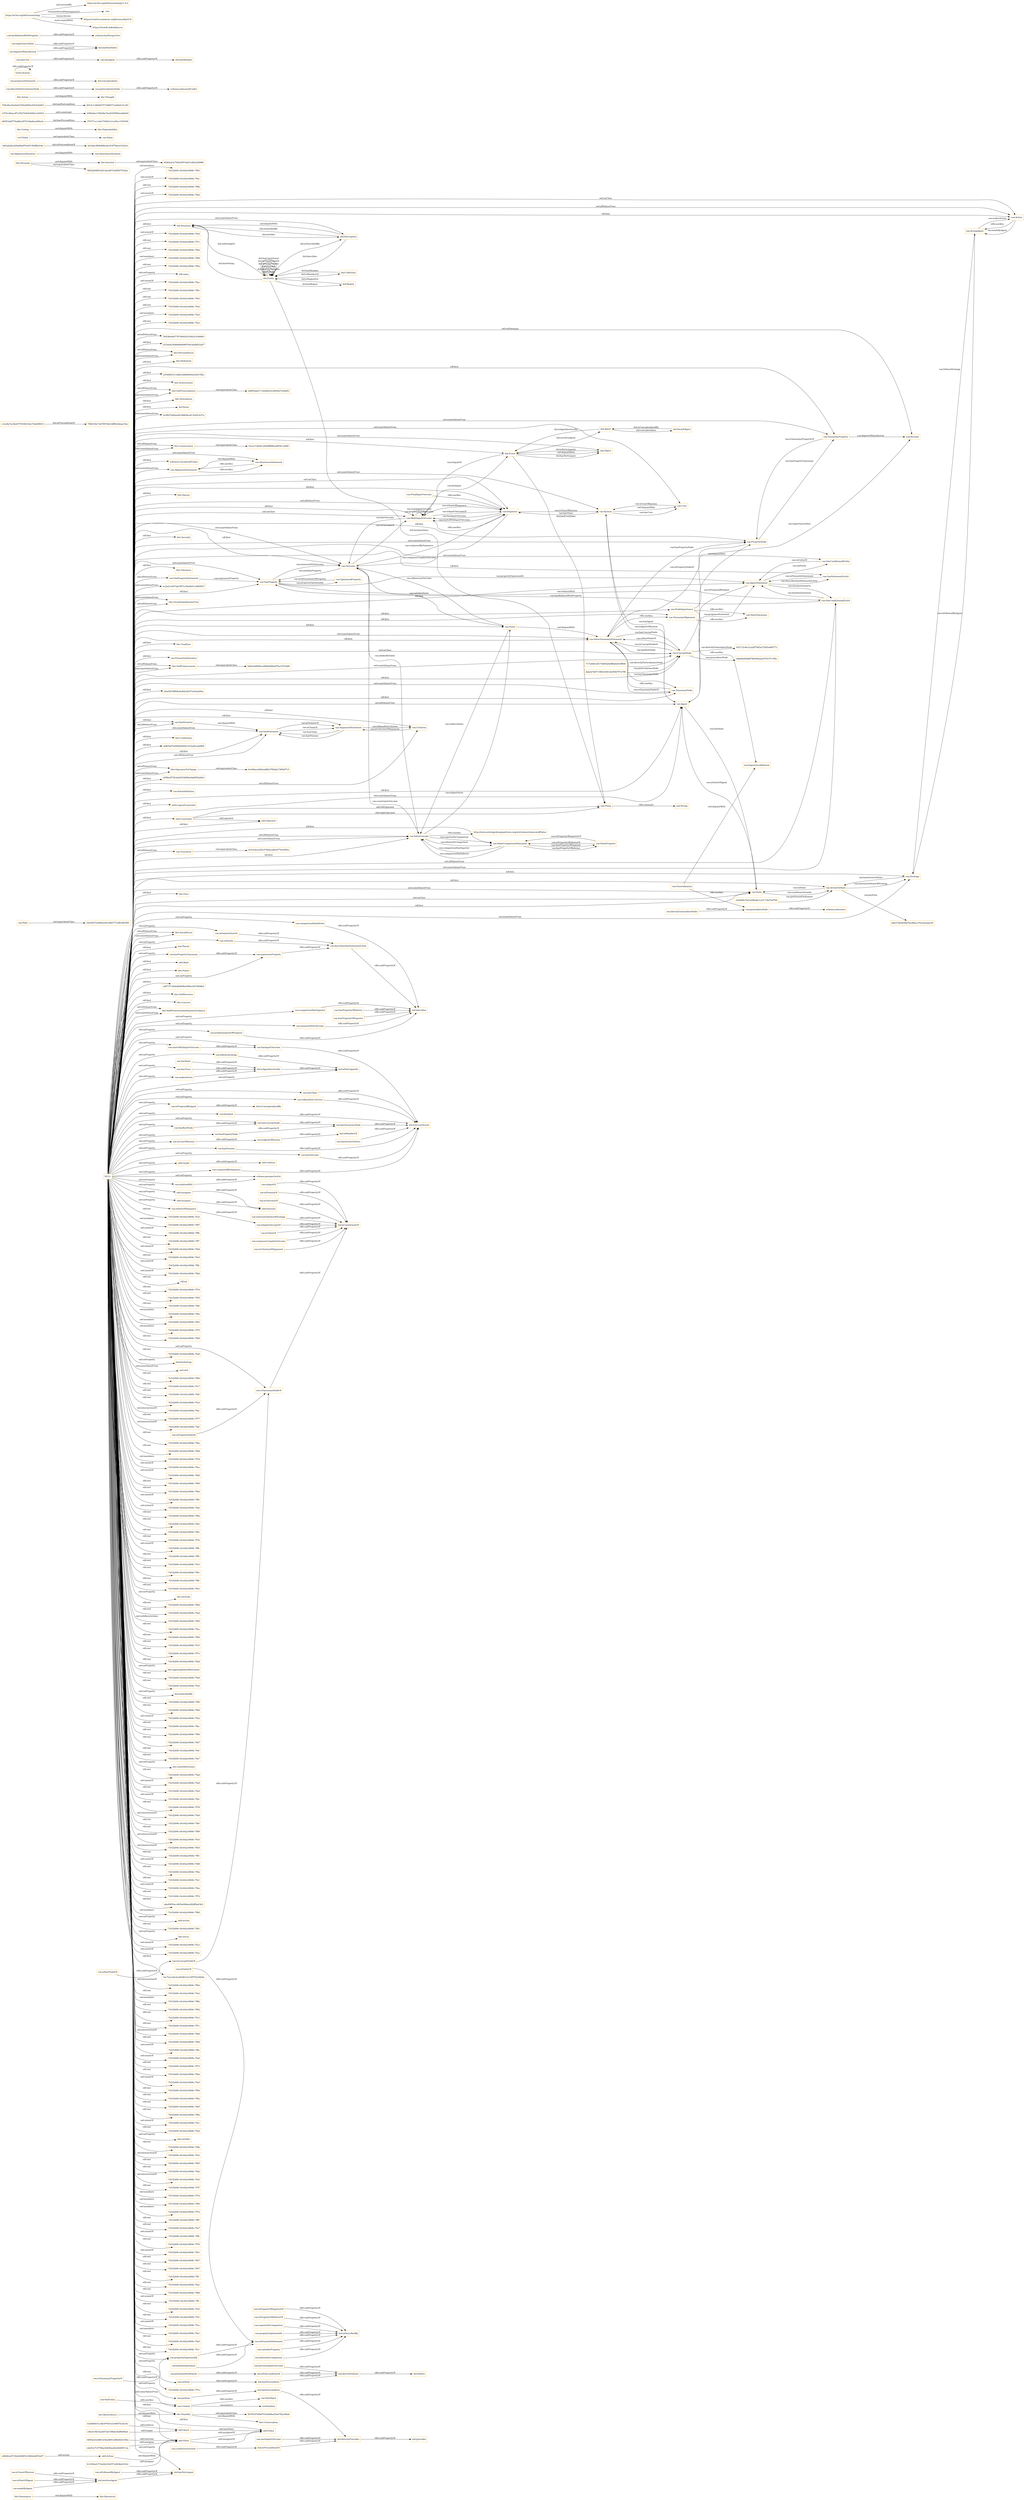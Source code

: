 digraph ar2dtool_diagram { 
rankdir=LR;
size="1501"
node [shape = rectangle, color="orange"]; "bhv:Dominance" "dul:Situation" "76938e46d7767d9442fc5942c5c90801" "0c51e4ecc85c57482cad6c07743cf65a" "odrl:Action" "vae:Path" "4f3172c8e31a2df7845e27465ed6f773" "d33eb42508906069f978430a88f32af7" "bhv:PersonalFocus" "bhv:Hedonism" "796f330c72d78f7d0238ff5a5deae7da" "bhv:Societal" "vae:NodeImportance" "a5549b531c4d6e3b86d064ecf2415f2c" "bhv:Universalism" "vae:AwarenessSituation" "2e3abe3f66dfdbcdecf1879dca103a1b" "vae:Value" "bhv:Achievement" "odrl:Policy" "bhv:Stimulation" "dul:Norm" "717249d1df17b84820d9ffa4d01ff896" "vae:AlignmentSituation" "4c9827626eed5c96604caf15c641b37a" "odrl:Operator" "c3cc8a7ec0b25755308192e729a99919" "vae:VaeProperty" "bhv:SelfTrascendence" "vae:Outcome" "0b660ef09d87fb9594aed379157c7f0c" "schema:ConceptualFrame" "vae:VaeEntity" "vae:MultiInputOutcome" "bhv:Conservation" "vae:AlignmentStatement" "bhv:Dependability" "929ceb8994ccd9bb0d66a976e33518d0" "dul:SocialObject" "bhv:Caring" "dabcb7b0715ff3e54814ef5067f7e799" "odrl:Asset" "bhv:Nature" "vae:Generalization" "vae:Context" "vae:ActionOnState" "vae:VaeStatement" "vae:TaxonomyProperty" "c00c41f8c5ea48726199b6c4bf9698e6" "bhv:Security" "vae:ConceptNode" "dul:Object" "52ca31d6dd1a064ff888ea985fcc2890" "bhv:Tolerance" "vae:System" "ec2a21a407abc997a1bbd4d1ce060927" "bhv:Humility" "37b77ccc1ddc7546b121a39cc1f39390" "32036e7e209bee9a18b67733db380384" "odrl:Party" "vae:Norm" "2046a6a136628a7de2645f94bcabb6e9" "bhv:GrowthAndAnxietyFree" "vae:User" "vae:Sequence" "vae:AgentStatement" "vae:VaeConditionedEntity" "bhv:Tradition" "dul:Event" "vae:PromotionDemotion" "5b78347bf9d703eb06ba54a4762c99a6" "dul:Agent" "b4805aba711fed0623cef09e67e44d83" "vae:ValueTaxonomyStatement" "604fcb23c746a50f7abb3c4f2e2008f6" "vae:TaxonomyAlignment" "4e928fe79e1b59b26c1231730cf3d79d" "bhv:SelfEnhancement" "20a5d53f8bfbda0bfc4fe57af3ab260a" "vae:Strategy" "vae:Agent" "bhv:Benevolence" "vae:FinalInputOutcome" "fc3189e23732d20c5d357c8836e0193c" "vae:VaeSituation" "bhv:Conformity" "abf65a974d949b4fd43163ad41edd60f" "vae:Action" "a956e0f72fcb4a503b892e0d695b2bb3" "0d3a2af2c029af6a876c83159dfbd14d" "bhv:Resources" "dul:Collection" "vae:AwarenessStatement" "728c4be34e0a61b50a9564c0d18cb003" "vae:ValueDefinition" "bhv:OpennessToChange" "vae:ActingAgent" "odrl:LogicalConstraint" "vae:ValueConcept" "vae:PropertyNode" "vae:ValueProperty" "vae:ValueComparisonStatement" "3695ed3c6881d36a0891ef8b90d3356a" "vae:VaeStatementEntity" "vae:Criterion" "bhv:Thought" "vae:Transition" "vae:State" "dul:Entity" "bhv:Face" "vae:VaeConditioningEntity" "vae:TaxonomyNode" "vae:VaePropertyStatement" "6e384acc829ea08b37f0dda7360b57cf" "bhv:SocialFocus" "1d7b1d0eac87cd527b4b426fde12d45d" "ede5ce7c5758ac0d04ba2fe24b68513a" "odrl:Constraint" "vae:OptimizedProperty" "dul:Theory" "d95f1bd9776a88a397010da9acd49a3e" "dul:Region" "dul:Description" "63d466031cdfc97941b3c9687fce4c5e" "bhv:Action" "vcvf:Value" "e94d0ce0730e0e9b852184feb2853e07" "odrl:Rule" "bhv:Power" "vae:ImportanceRelation" "585d200f8192f14ec86743df597532dc" "bhv:Personal" "bd4374b5056d7bcd9bce793cde2dec45" "vae:ArgumentStatement" "afd7371404d9d60fbe588ce5b7909bef" "bhv:SelfDirection" "bhv:Concern" "6014c1240dd75718f46712e0b4141a91" "bhv:SelfProtectionAndAnxietyAvoidance" ; /*classes style*/
	"bhv:Action" -> "bhv:Thought" [ label = "owl:disjointWith" ];
	"vae:particularizesNode" -> "schema:subsumedUnder" [ label = "rdfs:subPropertyOf" ];
	"vae:hasConceptNode" -> "vae:hasTaxonomyNode" [ label = "rdfs:subPropertyOf" ];
	"vae:ConceptNode" -> "vae:PropertyNode" [ label = "owl:disjointWith" ];
	"vae:isTaxonomyNodeOf" -> "dul:isConstituentOf" [ label = "rdfs:subPropertyOf" ];
	"vae:proposesStatement" -> "dul:conceptualizes" [ label = "rdfs:subPropertyOf" ];
	"vae:previousInputOutcome" -> "dul:directlyFollows" [ label = "rdfs:subPropertyOf" ];
	"vae:hasTaxonomyNode" -> "dul:hasConstituent" [ label = "rdfs:subPropertyOf" ];
	"vae:nextInputOutcome" -> "dul:directlyPrecedes" [ label = "rdfs:subPropertyOf" ];
	"vae:VaeSituation" -> "vae:VaeStatement" [ label = "owl:disjointWith" ];
	"vae:comparisonHasInferior" -> "dul:describes" [ label = "rdfs:subPropertyOf" ];
	"vae:hasTrace" -> "dul:isAgentInvolvedIn" [ label = "rdfs:subPropertyOf" ];
	"vae:Path" -> "32036e7e209bee9a18b67733db380384" [ label = "owl:equivalentClass" ];
	"vae:isInputOf" -> "dul:isConstituentOf" [ label = "rdfs:subPropertyOf" ];
	"dul:involvesAgent" -> "dul:hasParticipant" [ label = "rdfs:subPropertyOf" ];
	"terms:license" -> "terms:license" [ label = "rdfs:subPropertyOf" ];
	"dul:isAgentInvolvedIn" -> "dul:isParticipantIn" [ label = "rdfs:subPropertyOf" ];
	"bhv:SelfTrascendence" -> "b4805aba711fed0623cef09e67e44d83" [ label = "owl:equivalentClass" ];
	"vae:describesVaeStatementEntity" -> "dul:describes" [ label = "rdfs:subPropertyOf" ];
	"vae:hasPropertyTaxonomy" -> "vae:expressesProperty" [ label = "rdfs:subPropertyOf" ];
	"dul:Event" -> "dul:Object" [ label = "owl:disjointWith" ];
	"vae:isPremiseOf" -> "dul:isConstituentOf" [ label = "rdfs:subPropertyOf" ];
	"vae:interpretationOn" -> "vae:describesVaeStatementEntity" [ label = "rdfs:subPropertyOf" ];
	"dul:Description" -> "dul:Situation" [ label = "owl:disjointWith" ];
	"odrl:Action" -> "odrl:Party" [ label = "owl:disjointWith" ];
	"vae:madeByAgent" -> "dul:involvesAgent" [ label = "rdfs:subPropertyOf" ];
	"dul:isPreconditionOf" -> "dul:directlyPrecedes" [ label = "rdfs:subPropertyOf" ];
	"vae:isOutcomeOf" -> "dul:isConstituentOf" [ label = "rdfs:subPropertyOf" ];
	"vae:isPresentInStatement" -> "dul:isDescribedBy" [ label = "rdfs:subPropertyOf" ];
	"vae:hasInput" -> "dul:hasConstituent" [ label = "rdfs:subPropertyOf" ];
	"bhv:Personal" -> "bhv:Societal" [ label = "owl:disjointWith" ];
	"bhv:Personal" -> "585d200f8192f14ec86743df597532dc" [ label = "owl:equivalentClass" ];
	"vae:hasUser" -> "vae:hasAgent" [ label = "rdfs:subPropertyOf" ];
	"vae:onState" -> "dul:hasPrecondition" [ label = "rdfs:subPropertyOf" ];
	"vae:hasActionOnState" -> "dul:hasConstituent" [ label = "rdfs:subPropertyOf" ];
	"vae:hasPropertyNode" -> "vae:hasTaxonomyNode" [ label = "rdfs:subPropertyOf" ];
	"dul:hasPrecondition" -> "dul:directlyFollows" [ label = "rdfs:subPropertyOf" ];
	"vae:hasPropertyOfSuperior" -> "dul:describes" [ label = "rdfs:subPropertyOf" ];
	"bhv:Conservation" -> "52ca31d6dd1a064ff888ea985fcc2890" [ label = "owl:equivalentClass" ];
	"vae:isPropertyNodeOf" -> "vae:isTaxonomyNodeOf" [ label = "rdfs:subPropertyOf" ];
	"bhv:Societal" -> "604fcb23c746a50f7abb3c4f2e2008f6" [ label = "owl:equivalentClass" ];
	"vae:Transition" -> "0c51e4ecc85c57482cad6c07743cf65a" [ label = "owl:equivalentClass" ];
	"vae:comparisonHasSuperior" -> "dul:describes" [ label = "rdfs:subPropertyOf" ];
	"vae:hasOutcome" -> "dul:hasConstituent" [ label = "rdfs:subPropertyOf" ];
	"vae:Norm" -> "vae:ValueTaxonomyStatement" [ label = "owl:disjointWith" ];
	"vae:importanceValue" -> "dul:hasDataValue" [ label = "rdfs:subPropertyOf" ];
	"vae:isProposedByAgent" -> "dul:isConceptualizedBy" [ label = "rdfs:subPropertyOf" ];
	"bhv:Dominance" -> "bhv:Resources" [ label = "owl:disjointWith" ];
	"vae:isEntityOf" -> "vae:isPresentInStatement" [ label = "rdfs:subPropertyOf" ];
	"vae:MultiInputOutcome" -> "vae:Sequence" [ label = "rdfs:seeAlso" ];
	"vae:propertyExpressedAt" -> "vae:isPresentInStatement" [ label = "rdfs:subPropertyOf" ];
	"vae:hasState" -> "dul:isAgentInvolvedIn" [ label = "rdfs:subPropertyOf" ];
	"vae:AwarenessStatement" -> "vae:AlignmentStatement" [ label = "rdfs:seeAlso" ];
	"vae:isConceptNodeOf" -> "vae:isTaxonomyNodeOf" [ label = "rdfs:subPropertyOf" ];
	"bhv:Caring" -> "bhv:Dependability" [ label = "owl:disjointWith" ];
	"vae:hasRootNode" -> "vae:hasConceptNode" [ label = "rdfs:subPropertyOf" ];
	"vae:isAgentOfSystem" -> "dul:isMemberOf" [ label = "rdfs:subPropertyOf" ];
	"vae:ValueConcept" -> "http://www.ontologydesignpatterns.org/ont/values/valuecore#Value" [ label = "rdfs:seeAlso" ];
	"vae:isInputOutcomeOf" -> "dul:isConstituentOf" [ label = "rdfs:subPropertyOf" ];
	"vae:isTaxonomyPropertyOf" -> "vae:propertyExpressedAt" [ label = "rdfs:subPropertyOf" ];
	"vae:directlyParticularizesNode" -> "vae:particularizesNode" [ label = "rdfs:subPropertyOf" ];
	"vae:isRootNodeOf" -> "vae:isConceptNodeOf" [ label = "rdfs:subPropertyOf" ];
	"vae:expressesProperty" -> "vae:describesVaeStatementEntity" [ label = "rdfs:subPropertyOf" ];
	"vae:hasAgent" -> "dul:hasMember" [ label = "rdfs:subPropertyOf" ];
	"vae:isFollowedByAgent" -> "dul:hasParticipant" [ label = "rdfs:subPropertyOf" ];
	"vae:hasRelationWithProperty" -> "schema:hasPerspective" [ label = "rdfs:subPropertyOf" ];
	"vae:measuredOnOutcome" -> "dul:describes" [ label = "rdfs:subPropertyOf" ];
	"vae:perform" -> "dul:hasPostcondition" [ label = "rdfs:subPropertyOf" ];
	"vcvf:Value" -> "vae:Value" [ label = "owl:equivalentClass" ];
	"vae:isTraceOfSystem" -> "dul:involvesAgent" [ label = "rdfs:subPropertyOf" ];
	"vae:degreeOfSatisfaction" -> "dul:hasDataValue" [ label = "rdfs:subPropertyOf" ];
	"vae:directlyGeneralizesNode" -> "vae:generalizesNode" [ label = "rdfs:subPropertyOf" ];
	"vae:conditionsActionIn" -> "dul:isPreconditionOf" [ label = "rdfs:subPropertyOf" ];
	"vae:superiorInComparison" -> "dul:isDescribedBy" [ label = "rdfs:subPropertyOf" ];
	"vae:System" -> "vae:User" [ label = "owl:disjointWith" ];
	"vae:ValueTaxonomyStatement" -> "vae:TaxonomyAlignment" [ label = "rdfs:seeAlso" ];
	"vae:TaxonomyNode" -> "vae:ValueTaxonomyStatement" [ label = "rdfs:seeAlso" ];
	"vae:followsStrategy" -> "dul:isParticipantIn" [ label = "rdfs:subPropertyOf" ];
	"vae:hasPropertyOfInferior" -> "dul:describes" [ label = "rdfs:subPropertyOf" ];
	"vae:composedBySequence" -> "dul:hasConstituent" [ label = "rdfs:subPropertyOf" ];
	"vae:AlignmentSituation" -> "vae:AwarenessSituation" [ label = "owl:disjointWith" ];
	"https://w3id.org/def/vaeontology" -> "https://w3id.org/def/vaeontology/1.0.2" [ label = "owl:versionIRI" ];
	"https://w3id.org/def/vaeontology" -> "vae:" [ label = "vann:preferredNamespaceUri" ];
	"https://w3id.org/def/vaeontology" -> "https://creativecommons.org/licenses/by/4.0/" [ label = "terms:license" ];
	"https://w3id.org/def/vaeontology" -> "https://chowlk.linkeddata.es" [ label = "mod:createdWith" ];
	"vae:isActionOnStateOfStrategy" -> "dul:isConstituentOf" [ label = "rdfs:subPropertyOf" ];
	"vae:startsWithInputOutcome" -> "vae:hasInputOutcome" [ label = "rdfs:subPropertyOf" ];
	"vae:isOptimizationOfProperty" -> "dul:describes" [ label = "rdfs:subPropertyOf" ];
	"vae:propertyOptimizedAt" -> "dul:isDescribedBy" [ label = "rdfs:subPropertyOf" ];
	"bhv:Humility" -> "bhv:Universalism" [ label = "owl:disjointWith" ];
	"bhv:Humility" -> "5b78347bf9d703eb06ba54a4762c99a6" [ label = "owl:equivalentClass" ];
	"vae:FinalInputOutcome" -> "vae:Sequence" [ label = "rdfs:seeAlso" ];
	"odrl:target" -> "odrl:relation" [ label = "rdfs:subPropertyOf" ];
	"bhv:SelfEnhancement" -> "929ceb8994ccd9bb0d66a976e33518d0" [ label = "owl:equivalentClass" ];
	"dul:directlyPrecedes" -> "dul:precedes" [ label = "rdfs:subPropertyOf" ];
	"vae:makesAction" -> "dul:isAgentInvolvedIn" [ label = "rdfs:subPropertyOf" ];
	"vae:satisfiesProperty" -> "dul:isDescribedBy" [ label = "rdfs:subPropertyOf" ];
	"vae:TaxonomyAlignment" -> "vae:ValueTaxonomy" [ label = "rdfs:seeAlso" ];
	"vae:relationWith" -> "schema:perspectiveOn" [ label = "rdfs:subPropertyOf" ];
	"vae:NodeImportance" -> "vae:ValueTaxonomy" [ label = "rdfs:seeAlso" ];
	"vae:NodeImportance" -> "vae:ImportanceRelation" [ label = "rdfs:seeAlso" ];
	"vae:Action" -> "vae:ActingAgent" [ label = "rdfs:seeAlso" ];
	"vae:inferiorInComparison" -> "dul:isDescribedBy" [ label = "rdfs:subPropertyOf" ];
	"vae:VaeEntity" -> "vae:Context" [ label = "rdfs:seeAlso" ];
	"vae:isClaimOf" -> "dul:isConstituentOf" [ label = "rdfs:subPropertyOf" ];
	"vae:hasInputOutcome" -> "dul:hasConstituent" [ label = "rdfs:subPropertyOf" ];
	"vae:isPropertyOfSuperiorOf" -> "dul:isDescribedBy" [ label = "rdfs:subPropertyOf" ];
	"vae:isStateOfAgent" -> "dul:involvesAgent" [ label = "rdfs:subPropertyOf" ];
	"vae:Generalization" -> "vae:generalizesNode" [ label = "rdfs:seeAlso" ];
	"vae:Generalization" -> "vae:ImportanceRelation" [ label = "owl:disjointWith" ];
	"vae:Context" -> "vae:VaeObject" [ label = "rdfs:seeAlso" ];
	"NULL" -> "-7d1f2490:18c442c9006:-7fc4" [ label = "rdf:rest" ];
	"NULL" -> "vae:hasConceptNode" [ label = "owl:onProperty" ];
	"NULL" -> "-7d1f2490:18c442c9006:-7f87" [ label = "owl:members" ];
	"NULL" -> "-7d1f2490:18c442c9006:-7ff8" [ label = "owl:unionOf" ];
	"NULL" -> "-7d1f2490:18c442c9006:-7ff7" [ label = "rdf:rest" ];
	"NULL" -> "bhv:PersonalFocus" [ label = "owl:someValuesFrom" ];
	"NULL" -> "-7d1f2490:18c442c9006:-7fd4" [ label = "owl:unionOf" ];
	"NULL" -> "bhv:Hedonism" [ label = "rdf:first" ];
	"NULL" -> "abf65a974d949b4fd43163ad41edd60f" [ label = "rdf:first" ];
	"NULL" -> "-7d1f2490:18c442c9006:-7fe5" [ label = "rdf:rest" ];
	"NULL" -> "bhv:Conservation" [ label = "owl:allValuesFrom" ];
	"NULL" -> "-7d1f2490:18c442c9006:-7ff2" [ label = "owl:unionOf" ];
	"NULL" -> "-7d1f2490:18c442c9006:-7fbd" [ label = "owl:unionOf" ];
	"NULL" -> "rdf:nil" [ label = "rdf:rest" ];
	"NULL" -> "-7d1f2490:18c442c9006:-7f74" [ label = "rdf:rest" ];
	"NULL" -> "vae:VaeConditioningEntity" [ label = "owl:someValuesFrom" ];
	"NULL" -> "vae:isBasedOnCriterion" [ label = "owl:onProperty" ];
	"NULL" -> "-7d1f2490:18c442c9006:-7f95" [ label = "rdf:rest" ];
	"NULL" -> "vae:isTaxonomyNodeOf" [ label = "owl:onProperty" ];
	"NULL" -> "vae:interpretationOn" [ label = "owl:onProperty" ];
	"NULL" -> "vae:ConceptNode" [ label = "rdf:first" ];
	"NULL" -> "vae:PropertyNode" [ label = "rdf:first" ];
	"NULL" -> "-7d1f2490:18c442c9006:-7f8f" [ label = "rdf:rest" ];
	"NULL" -> "-7d1f2490:18c442c9006:-7f9e" [ label = "owl:members" ];
	"NULL" -> "-7d1f2490:18c442c9006:-7f93" [ label = "owl:members" ];
	"NULL" -> "-7d1f2490:18c442c9006:-7f75" [ label = "owl:members" ];
	"NULL" -> "a5549b531c4d6e3b86d064ecf2415f2c" [ label = "rdf:first" ];
	"NULL" -> "-7d1f2490:18c442c9006:-7fb9" [ label = "rdf:rest" ];
	"NULL" -> "odrl:assignee" [ label = "owl:onProperty" ];
	"NULL" -> "vae:ConceptNode" [ label = "owl:someValuesFrom" ];
	"NULL" -> "-7d1f2490:18c442c9006:-7fa6" [ label = "rdf:rest" ];
	"NULL" -> "vae:expressesProperty" [ label = "owl:onProperty" ];
	"NULL" -> "vae:VaeSituation" [ label = "owl:allValuesFrom" ];
	"NULL" -> "dul:hasSetting" [ label = "owl:onProperty" ];
	"NULL" -> "bhv:SelfTrascendence" [ label = "owl:someValuesFrom" ];
	"NULL" -> "owl:real" [ label = "owl:someValuesFrom" ];
	"NULL" -> "-7d1f2490:18c442c9006:-7f86" [ label = "rdf:rest" ];
	"NULL" -> "odrl:LogicalConstraint" [ label = "rdf:first" ];
	"NULL" -> "-7d1f2490:18c442c9006:-7fc7" [ label = "rdf:rest" ];
	"NULL" -> "-7d1f2490:18c442c9006:-7fdf" [ label = "rdf:rest" ];
	"NULL" -> "vae:onEntity" [ label = "owl:onProperty" ];
	"NULL" -> "-7d1f2490:18c442c9006:-7fcd" [ label = "rdf:rest" ];
	"NULL" -> "vae:VaeConditioningEntity" [ label = "owl:allValuesFrom" ];
	"NULL" -> "vae:TaxonomyNode" [ label = "rdf:first" ];
	"NULL" -> "vae:comparisonHasInferior" [ label = "owl:onProperty" ];
	"NULL" -> "-7d1f2490:18c442c9006:-7fac" [ label = "owl:intersectionOf" ];
	"NULL" -> "-7d1f2490:18c442c9006:-7f77" [ label = "rdf:rest" ];
	"NULL" -> "vae:isUserOfSystem" [ label = "owl:onProperty" ];
	"NULL" -> "vae:ActionOnState" [ label = "rdf:first" ];
	"NULL" -> "vae:VaeStatement" [ label = "owl:someValuesFrom" ];
	"NULL" -> "20a5d53f8bfbda0bfc4fe57af3ab260a" [ label = "rdf:first" ];
	"NULL" -> "afd7371404d9d60fbe588ce5b7909bef" [ label = "rdf:first" ];
	"NULL" -> "vae:Criterion" [ label = "owl:allValuesFrom" ];
	"NULL" -> "-7d1f2490:18c442c9006:-7faf" [ label = "owl:intersectionOf" ];
	"NULL" -> "-7d1f2490:18c442c9006:-7fbe" [ label = "rdf:rest" ];
	"NULL" -> "bhv:GrowthAndAnxietyFree" [ label = "owl:someValuesFrom" ];
	"NULL" -> "vae:Strategy" [ label = "owl:someValuesFrom" ];
	"NULL" -> "-7d1f2490:18c442c9006:-7fd9" [ label = "rdf:rest" ];
	"NULL" -> "ec2a21a407abc997a1bbd4d1ce060927" [ label = "owl:someValuesFrom" ];
	"NULL" -> "vae:ConceptNode" [ label = "owl:onClass" ];
	"NULL" -> "vae:Action" [ label = "rdf:first" ];
	"NULL" -> "vae:hasOutcome" [ label = "owl:onProperty" ];
	"NULL" -> "-7d1f2490:18c442c9006:-7f79" [ label = "owl:members" ];
	"NULL" -> "-7d1f2490:18c442c9006:-7fea" [ label = "owl:unionOf" ];
	"NULL" -> "-7d1f2490:18c442c9006:-7fd6" [ label = "owl:unionOf" ];
	"NULL" -> "-7d1f2490:18c442c9006:-7f89" [ label = "rdf:rest" ];
	"NULL" -> "76938e46d7767d9442fc5942c5c90801" [ label = "owl:allValuesFrom" ];
	"NULL" -> "vae:AwarenessStatement" [ label = "owl:someValuesFrom" ];
	"NULL" -> "-7d1f2490:18c442c9006:-7fb0" [ label = "rdf:rest" ];
	"NULL" -> "vae:startsWithInputOutcome" [ label = "owl:onProperty" ];
	"NULL" -> "-7d1f2490:18c442c9006:-7ff0" [ label = "owl:unionOf" ];
	"NULL" -> "-7d1f2490:18c442c9006:-7fde" [ label = "owl:unionOf" ];
	"NULL" -> "-7d1f2490:18c442c9006:-7f8a" [ label = "rdf:rest" ];
	"NULL" -> "-7d1f2490:18c442c9006:-7fd1" [ label = "rdf:rest" ];
	"NULL" -> "odrl:Operator" [ label = "rdf:first" ];
	"NULL" -> "vae:Agent" [ label = "owl:someValuesFrom" ];
	"NULL" -> "vae:isStartOfSequence" [ label = "owl:onProperty" ];
	"NULL" -> "bhv:Tradition" [ label = "rdf:first" ];
	"NULL" -> "vae:hasInput" [ label = "owl:onProperty" ];
	"NULL" -> "vae:Sequence" [ label = "owl:onClass" ];
	"NULL" -> "vae:hasRootNode" [ label = "owl:onProperty" ];
	"NULL" -> "-7d1f2490:18c442c9006:-7f81" [ label = "rdf:rest" ];
	"NULL" -> "vae:NodeImportance" [ label = "rdf:first" ];
	"NULL" -> "vae:VaeConditionedEntity" [ label = "owl:someValuesFrom" ];
	"NULL" -> "-7d1f2490:18c442c9006:-7f7b" [ label = "rdf:rest" ];
	"NULL" -> "bhv:SelfEnhancement" [ label = "owl:someValuesFrom" ];
	"NULL" -> "-7d1f2490:18c442c9006:-7ff6" [ label = "owl:unionOf" ];
	"NULL" -> "-7d1f2490:18c442c9006:-7ff5" [ label = "rdf:rest" ];
	"NULL" -> "bhv:GrowthAndAnxietyFree" [ label = "owl:allValuesFrom" ];
	"NULL" -> "vae:Outcome" [ label = "owl:someValuesFrom" ];
	"NULL" -> "bhv:SelfDirection" [ label = "rdf:first" ];
	"NULL" -> "vae:hasInputOutcome" [ label = "owl:onProperty" ];
	"NULL" -> "vae:TaxonomyProperty" [ label = "owl:someValuesFrom" ];
	"NULL" -> "dul:Theory" [ label = "rdf:first" ];
	"NULL" -> "-7d1f2490:18c442c9006:-7fe3" [ label = "rdf:rest" ];
	"NULL" -> "-7d1f2490:18c442c9006:-7f9c" [ label = "rdf:rest" ];
	"NULL" -> "dul:Event" [ label = "rdf:first" ];
	"NULL" -> "-7d1f2490:18c442c9006:-7ffb" [ label = "rdf:rest" ];
	"NULL" -> "-7d1f2490:18c442c9006:-7fb3" [ label = "rdf:rest" ];
	"NULL" -> "vae:ArgumentStatement" [ label = "rdf:first" ];
	"NULL" -> "bhv:attitude" [ label = "owl:onProperty" ];
	"NULL" -> "vae:Norm" [ label = "rdf:first" ];
	"NULL" -> "schema:perspectiveOn" [ label = "owl:onProperty" ];
	"NULL" -> "-7d1f2490:18c442c9006:-7f8d" [ label = "rdf:rest" ];
	"NULL" -> "vae:VaeProperty" [ label = "rdf:first" ];
	"NULL" -> "-7d1f2490:18c442c9006:-7fa4" [ label = "rdf:rest" ];
	"NULL" -> "-7d1f2490:18c442c9006:-7fd0" [ label = "owl:withRestrictions" ];
	"NULL" -> "-7d1f2490:18c442c9006:-7faa" [ label = "rdf:rest" ];
	"NULL" -> "-7d1f2490:18c442c9006:-7f84" [ label = "rdf:rest" ];
	"NULL" -> "-7d1f2490:18c442c9006:-7fc5" [ label = "rdf:rest" ];
	"NULL" -> "-7d1f2490:18c442c9006:-7f7e" [ label = "rdf:rest" ];
	"NULL" -> "-7d1f2490:18c442c9006:-7fdd" [ label = "rdf:rest" ];
	"NULL" -> "bhv:opposingValueMotivation" [ label = "owl:onProperty" ];
	"NULL" -> "bhv:Humility" [ label = "rdf:first" ];
	"NULL" -> "-7d1f2490:18c442c9006:-7fa8" [ label = "rdf:rest" ];
	"NULL" -> "-7d1f2490:18c442c9006:-7fcb" [ label = "rdf:rest" ];
	"NULL" -> "dul:isSatisfiedBy" [ label = "owl:onProperty" ];
	"NULL" -> "-7d1f2490:18c442c9006:-7f9f" [ label = "rdf:rest" ];
	"NULL" -> "vae:TaxonomyProperty" [ label = "rdf:first" ];
	"NULL" -> "-7d1f2490:18c442c9006:-7fb6" [ label = "rdf:rest" ];
	"NULL" -> "vae:State" [ label = "owl:onClass" ];
	"NULL" -> "-7d1f2490:18c442c9006:-7fe2" [ label = "owl:unionOf" ];
	"NULL" -> "-7d1f2490:18c442c9006:-7fbc" [ label = "rdf:rest" ];
	"NULL" -> "-7d1f2490:18c442c9006:-7f96" [ label = "rdf:rest" ];
	"NULL" -> "-7d1f2490:18c442c9006:-7fd7" [ label = "rdf:rest" ];
	"NULL" -> "bhv:OpennessToChange" [ label = "owl:allValuesFrom" ];
	"NULL" -> "-7d1f2490:18c442c9006:-7fef" [ label = "rdf:rest" ];
	"NULL" -> "vae:VaeStatement" [ label = "rdf:first" ];
	"NULL" -> "vae:VaeSituation" [ label = "rdf:first" ];
	"NULL" -> "-7d1f2490:18c442c9006:-7fa7" [ label = "rdf:rest" ];
	"NULL" -> "bhv:valueMotivation" [ label = "owl:onProperty" ];
	"NULL" -> "vae:relationWith" [ label = "owl:onProperty" ];
	"NULL" -> "-7d1f2490:18c442c9006:-7fad" [ label = "rdf:rest" ];
	"NULL" -> "bhv:Stimulation" [ label = "rdf:first" ];
	"NULL" -> "-7d1f2490:18c442c9006:-7fe8" [ label = "owl:unionOf" ];
	"NULL" -> "odrl:Constraint" [ label = "rdf:first" ];
	"NULL" -> "vae:Action" [ label = "owl:onClass" ];
	"NULL" -> "odrl:target" [ label = "owl:onProperty" ];
	"NULL" -> "-7d1f2490:18c442c9006:-7fe9" [ label = "rdf:rest" ];
	"NULL" -> "-7d1f2490:18c442c9006:-7fdc" [ label = "owl:unionOf" ];
	"NULL" -> "-7d1f2490:18c442c9006:-7f78" [ label = "rdf:rest" ];
	"NULL" -> "vae:Transition" [ label = "owl:allValuesFrom" ];
	"NULL" -> "vae:makesAction" [ label = "owl:onProperty" ];
	"NULL" -> "dul:Object" [ label = "owl:someValuesFrom" ];
	"NULL" -> "-7d1f2490:18c442c9006:-7fa9" [ label = "owl:intersectionOf" ];
	"NULL" -> "vae:onState" [ label = "owl:onProperty" ];
	"NULL" -> "-7d1f2490:18c442c9006:-7fbf" [ label = "rdf:rest" ];
	"NULL" -> "dul:isParticipantIn" [ label = "owl:onProperty" ];
	"NULL" -> "vae:VaeProperty" [ label = "owl:someValuesFrom" ];
	"NULL" -> "-7d1f2490:18c442c9006:-7f99" [ label = "rdf:rest" ];
	"NULL" -> "bhv:SelfProtectionAndAnxietyAvoidance" [ label = "owl:someValuesFrom" ];
	"NULL" -> "vae:Agent" [ label = "owl:allValuesFrom" ];
	"NULL" -> "-7d1f2490:18c442c9006:-7fc0" [ label = "owl:intersectionOf" ];
	"NULL" -> "vae:PropertyNode" [ label = "owl:someValuesFrom" ];
	"NULL" -> "-7d1f2490:18c442c9006:-7fb5" [ label = "owl:intersectionOf" ];
	"NULL" -> "dul:Situation" [ label = "rdf:first" ];
	"NULL" -> "-7d1f2490:18c442c9006:-7ff3" [ label = "rdf:rest" ];
	"NULL" -> "-7d1f2490:18c442c9006:-7fd8" [ label = "owl:unionOf" ];
	"NULL" -> "bhv:SelfEnhancement" [ label = "owl:allValuesFrom" ];
	"NULL" -> "-7d1f2490:18c442c9006:-7f9a" [ label = "rdf:rest" ];
	"NULL" -> "vae:hasPropertyNode" [ label = "owl:onProperty" ];
	"NULL" -> "-7d1f2490:18c442c9006:-7fe1" [ label = "rdf:rest" ];
	"NULL" -> "dul:Description" [ label = "owl:someValuesFrom" ];
	"NULL" -> "-7d1f2490:18c442c9006:-7fda" [ label = "owl:unionOf" ];
	"NULL" -> "bhv:Conservation" [ label = "owl:someValuesFrom" ];
	"NULL" -> "-7d1f2490:18c442c9006:-7f70" [ label = "rdf:rest" ];
	"NULL" -> "bhv:PersonalFocus" [ label = "owl:allValuesFrom" ];
	"NULL" -> "a6ef085fecc965a09fdee282ff9a43b3" [ label = "rdf:first" ];
	"NULL" -> "schema:ConceptualFrame" [ label = "rdf:first" ];
	"NULL" -> "-7d1f2490:18c442c9006:-7f80" [ label = "owl:members" ];
	"NULL" -> "vae:Strategy" [ label = "rdf:first" ];
	"NULL" -> "vae:Outcome" [ label = "rdf:first" ];
	"NULL" -> "odrl:action" [ label = "owl:onProperty" ];
	"NULL" -> "vae:isProposedByAgent" [ label = "owl:onProperty" ];
	"NULL" -> "-7d1f2490:18c442c9006:-7f91" [ label = "rdf:rest" ];
	"NULL" -> "bhv:focus" [ label = "owl:onProperty" ];
	"NULL" -> "-7d1f2490:18c442c9006:-7fc2" [ label = "owl:unionOf" ];
	"NULL" -> "-7d1f2490:18c442c9006:-7fca" [ label = "owl:unionOf" ];
	"NULL" -> "3ac72a1e0c0cdd5db7a314f576236b9a" [ label = "rdf:first" ];
	"NULL" -> "-7d1f2490:18c442c9006:-7fbb" [ label = "owl:intersectionOf" ];
	"NULL" -> "-7d1f2490:18c442c9006:-7fa2" [ label = "rdf:rest" ];
	"NULL" -> "-7d1f2490:18c442c9006:-7f8b" [ label = "owl:members" ];
	"NULL" -> "-7d1f2490:18c442c9006:-7f82" [ label = "rdf:rest" ];
	"NULL" -> "vae:MultiInputOutcome" [ label = "rdf:first" ];
	"NULL" -> "-7d1f2490:18c442c9006:-7fc3" [ label = "rdf:rest" ];
	"NULL" -> "-7d1f2490:18c442c9006:-7f7c" [ label = "rdf:rest" ];
	"NULL" -> "4c9827626eed5c96604caf15c641b37a" [ label = "owl:someValuesFrom" ];
	"NULL" -> "-7d1f2490:18c442c9006:-7fb8" [ label = "owl:intersectionOf" ];
	"NULL" -> "vae:ValueTaxonomyStatement" [ label = "owl:someValuesFrom" ];
	"NULL" -> "bhv:SelfProtectionAndAnxietyAvoidance" [ label = "owl:allValuesFrom" ];
	"NULL" -> "vae:ValueDefinition" [ label = "rdf:first" ];
	"NULL" -> "vae:TaxonomyAlignment" [ label = "rdf:first" ];
	"NULL" -> "-7d1f2490:18c442c9006:-7f9d" [ label = "rdf:rest" ];
	"NULL" -> "-7d1f2490:18c442c9006:-7ffa" [ label = "owl:unionOf" ];
	"NULL" -> "-7d1f2490:18c442c9006:-7fe6" [ label = "owl:unionOf" ];
	"NULL" -> "bhv:Security" [ label = "rdf:first" ];
	"NULL" -> "-7d1f2490:18c442c9006:-7f73" [ label = "rdf:rest" ];
	"NULL" -> "vae:AgentStatement" [ label = "rdf:first" ];
	"NULL" -> "vae:propertyExpressedAt" [ label = "owl:onProperty" ];
	"NULL" -> "vae:AlignmentStatement" [ label = "owl:someValuesFrom" ];
	"NULL" -> "-7d1f2490:18c442c9006:-7fb4" [ label = "rdf:rest" ];
	"NULL" -> "bhv:OpennessToChange" [ label = "owl:someValuesFrom" ];
	"NULL" -> "-7d1f2490:18c442c9006:-7fe0" [ label = "owl:unionOf" ];
	"NULL" -> "dul:hasParticipant" [ label = "owl:onProperty" ];
	"NULL" -> "odrl:assigner" [ label = "owl:onProperty" ];
	"NULL" -> "-7d1f2490:18c442c9006:-7f94" [ label = "rdf:rest" ];
	"NULL" -> "-7d1f2490:18c442c9006:-7fba" [ label = "rdf:rest" ];
	"NULL" -> "bhv:SocialFocus" [ label = "owl:someValuesFrom" ];
	"NULL" -> "-7d1f2490:18c442c9006:-7fd5" [ label = "rdf:rest" ];
	"NULL" -> "-7d1f2490:18c442c9006:-7f8e" [ label = "rdf:rest" ];
	"NULL" -> "-7d1f2490:18c442c9006:-7fcc" [ label = "owl:unionOf" ];
	"NULL" -> "-7d1f2490:18c442c9006:-7fed" [ label = "rdf:rest" ];
	"NULL" -> "vae:ValueComparisonStatement" [ label = "rdf:first" ];
	"NULL" -> "dul:satisfies" [ label = "owl:onProperty" ];
	"NULL" -> "vae:VaePropertyStatement" [ label = "owl:allValuesFrom" ];
	"NULL" -> "-7d1f2490:18c442c9006:-7fdb" [ label = "rdf:rest" ];
	"NULL" -> "odrl:Rule" [ label = "rdf:first" ];
	"NULL" -> "-7d1f2490:18c442c9006:-7fc6" [ label = "owl:intersectionOf" ];
	"NULL" -> "-7d1f2490:18c442c9006:-7f85" [ label = "rdf:rest" ];
	"NULL" -> "bhv:SocialFocus" [ label = "owl:allValuesFrom" ];
	"NULL" -> "-7d1f2490:18c442c9006:-7fab" [ label = "rdf:rest" ];
	"NULL" -> "-7d1f2490:18c442c9006:-7fc8" [ label = "owl:intersectionOf" ];
	"NULL" -> "vae:ValueConcept" [ label = "owl:someValuesFrom" ];
	"NULL" -> "vae:hasPremise" [ label = "owl:onProperty" ];
	"NULL" -> "-7d1f2490:18c442c9006:-7f7f" [ label = "rdf:rest" ];
	"NULL" -> "bhv:Tolerance" [ label = "rdf:first" ];
	"NULL" -> "-7d1f2490:18c442c9006:-7f7d" [ label = "owl:members" ];
	"NULL" -> "-7d1f2490:18c442c9006:-7f90" [ label = "owl:members" ];
	"NULL" -> "vae:State" [ label = "owl:someValuesFrom" ];
	"NULL" -> "-7d1f2490:18c442c9006:-7f72" [ label = "owl:members" ];
	"NULL" -> "-7d1f2490:18c442c9006:-7ff9" [ label = "rdf:rest" ];
	"NULL" -> "bhv:Power" [ label = "rdf:first" ];
	"NULL" -> "bhv:Nature" [ label = "rdf:first" ];
	"NULL" -> "-7d1f2490:18c442c9006:-7fe7" [ label = "rdf:rest" ];
	"NULL" -> "-7d1f2490:18c442c9006:-7ff4" [ label = "owl:unionOf" ];
	"NULL" -> "-7d1f2490:18c442c9006:-7f76" [ label = "rdf:rest" ];
	"NULL" -> "-7d1f2490:18c442c9006:-7fb1" [ label = "owl:unionOf" ];
	"NULL" -> "-7d1f2490:18c442c9006:-7fb7" [ label = "rdf:rest" ];
	"NULL" -> "vae:Action" [ label = "owl:allValuesFrom" ];
	"NULL" -> "vae:Agent" [ label = "rdf:first" ];
	"NULL" -> "-7d1f2490:18c442c9006:-7f97" [ label = "rdf:rest" ];
	"NULL" -> "vae:followsStrategy" [ label = "owl:onProperty" ];
	"NULL" -> "vae:Sequence" [ label = "rdf:first" ];
	"NULL" -> "bhv:Achievement" [ label = "rdf:first" ];
	"NULL" -> "vae:VaeStatementEntity" [ label = "rdf:first" ];
	"NULL" -> "bhv:Conformity" [ label = "rdf:first" ];
	"NULL" -> "vae:perform" [ label = "owl:onProperty" ];
	"NULL" -> "xsd:decimal" [ label = "owl:onDatatype" ];
	"NULL" -> "bhv:SelfTrascendence" [ label = "owl:allValuesFrom" ];
	"NULL" -> "odrl:Party" [ label = "rdf:first" ];
	"NULL" -> "-7d1f2490:18c442c9006:-7ff1" [ label = "rdf:rest" ];
	"NULL" -> "-7d1f2490:18c442c9006:-7fae" [ label = "rdf:rest" ];
	"NULL" -> "-7d1f2490:18c442c9006:-7f88" [ label = "rdf:rest" ];
	"NULL" -> "-7d1f2490:18c442c9006:-7ffc" [ label = "owl:unionOf" ];
	"NULL" -> "-7d1f2490:18c442c9006:-7fc9" [ label = "rdf:rest" ];
	"NULL" -> "odrl:Policy" [ label = "rdf:first" ];
	"NULL" -> "-7d1f2490:18c442c9006:-7fcf" [ label = "rdf:rest" ];
	"NULL" -> "vae:Context" [ label = "owl:someValuesFrom" ];
	"NULL" -> "vae:ValueTaxonomyStatement" [ label = "rdf:first" ];
	"NULL" -> "vae:hasTrace" [ label = "owl:onProperty" ];
	"NULL" -> "-7d1f2490:18c442c9006:-7fce" [ label = "owl:unionOf" ];
	"NULL" -> "-7d1f2490:18c442c9006:-7fa1" [ label = "owl:members" ];
	"NULL" -> "vae:MultiInputOutcome" [ label = "owl:onClass" ];
	"NULL" -> "vae:ValueConcept" [ label = "rdf:first" ];
	"NULL" -> "vae:Sequence" [ label = "owl:allValuesFrom" ];
	"NULL" -> "-7d1f2490:18c442c9006:-7fa0" [ label = "rdf:rest" ];
	"NULL" -> "vae:composedBySequence" [ label = "owl:onProperty" ];
	"NULL" -> "vae:PromotionDemotion" [ label = "rdf:first" ];
	"NULL" -> "d33eb42508906069f978430a88f32af7" [ label = "rdf:first" ];
	"NULL" -> "vae:Criterion" [ label = "rdf:first" ];
	"NULL" -> "vae:hasClaim" [ label = "owl:onProperty" ];
	"NULL" -> "-7d1f2490:18c442c9006:-7fc1" [ label = "rdf:rest" ];
	"NULL" -> "-7d1f2490:18c442c9006:-7f7a" [ label = "rdf:rest" ];
	"NULL" -> "-7d1f2490:18c442c9006:-7f83" [ label = "owl:members" ];
	"NULL" -> "-7d1f2490:18c442c9006:-7fec" [ label = "owl:unionOf" ];
	"NULL" -> "vae:VaeStatement" [ label = "owl:allValuesFrom" ];
	"NULL" -> "vae:hasPropertyTaxonomy" [ label = "owl:onProperty" ];
	"NULL" -> "bhv:Concern" [ label = "rdf:first" ];
	"NULL" -> "vae:measuredOnOutcome" [ label = "owl:onProperty" ];
	"NULL" -> "bhv:Face" [ label = "rdf:first" ];
	"NULL" -> "vae:ValueConcept" [ label = "owl:allValuesFrom" ];
	"NULL" -> "-7d1f2490:18c442c9006:-7f9b" [ label = "rdf:rest" ];
	"NULL" -> "-7d1f2490:18c442c9006:-7fd2" [ label = "owl:unionOf" ];
	"NULL" -> "vae:State" [ label = "rdf:first" ];
	"NULL" -> "vae:System" [ label = "owl:someValuesFrom" ];
	"NULL" -> "-7d1f2490:18c442c9006:-7fe4" [ label = "owl:unionOf" ];
	"NULL" -> "-7d1f2490:18c442c9006:-7f71" [ label = "rdf:rest" ];
	"NULL" -> "a956e0f72fcb4a503b892e0d695b2bb3" [ label = "rdf:first" ];
	"NULL" -> "-7d1f2490:18c442c9006:-7fb2" [ label = "rdf:rest" ];
	"NULL" -> "-7d1f2490:18c442c9006:-7f98" [ label = "owl:members" ];
	"NULL" -> "vae:TaxonomyNode" [ label = "owl:someValuesFrom" ];
	"NULL" -> "vae:isOptimizationOfProperty" [ label = "owl:onProperty" ];
	"NULL" -> "-7d1f2490:18c442c9006:-7f92" [ label = "rdf:rest" ];
	"NULL" -> "rdf:value" [ label = "owl:onProperty" ];
	"NULL" -> "-7d1f2490:18c442c9006:-7fee" [ label = "owl:unionOf" ];
	"NULL" -> "-7d1f2490:18c442c9006:-7f8c" [ label = "rdf:rest" ];
	"NULL" -> "-7d1f2490:18c442c9006:-7fd3" [ label = "rdf:rest" ];
	"NULL" -> "vae:User" [ label = "owl:someValuesFrom" ];
	"NULL" -> "vae:comparisonHasSuperior" [ label = "owl:onProperty" ];
	"NULL" -> "-7d1f2490:18c442c9006:-7feb" [ label = "rdf:rest" ];
	"NULL" -> "-7d1f2490:18c442c9006:-7fa5" [ label = "owl:members" ];
	"NULL" -> "dul:Norm" [ label = "rdf:first" ];
	"NULL" -> "-7d1f2490:18c442c9006:-7fa3" [ label = "rdf:rest" ];
	"vae:isUserOfSystem" -> "vae:isAgentOfSystem" [ label = "rdfs:subPropertyOf" ];
	"vae:isPropertyOfInferiorOf" -> "dul:isDescribedBy" [ label = "rdfs:subPropertyOf" ];
	"vae:hasClaim" -> "dul:hasConstituent" [ label = "rdfs:subPropertyOf" ];
	"vae:generalizesNode" -> "schema:subsumes" [ label = "rdfs:subPropertyOf" ];
	"bhv:OpennessToChange" -> "6e384acc829ea08b37f0dda7360b57cf" [ label = "owl:equivalentClass" ];
	"vae:hasPremise" -> "dul:hasConstituent" [ label = "rdfs:subPropertyOf" ];
	"vae:isStartOfSequence" -> "vae:isInputOutcomeOf" [ label = "rdfs:subPropertyOf" ];
	"bhv:Benevolence" -> "bhv:Humility" [ label = "owl:disjointWith" ];
	"odrl:assigner" -> "odrl:function" [ label = "rdfs:subPropertyOf" ];
	"vae:onEntity" -> "vae:describesVaeStatementEntity" [ label = "rdfs:subPropertyOf" ];
	"vae:composesComplexOutcome" -> "dul:isConstituentOf" [ label = "rdfs:subPropertyOf" ];
	"vae:hasInterpretation" -> "vae:isPresentInStatement" [ label = "rdfs:subPropertyOf" ];
	"vae:AlignmentStatement" -> "vae:AwarenessStatement" [ label = "rdfs:seeAlso" ];
	"vae:AlignmentStatement" -> "vae:AwarenessStatement" [ label = "owl:disjointWith" ];
	"dul:isPostconditionOf" -> "dul:directlyFollows" [ label = "rdfs:subPropertyOf" ];
	"odrl:assignee" -> "odrl:function" [ label = "rdfs:subPropertyOf" ];
	"dul:directlyFollows" -> "dul:follows" [ label = "rdfs:subPropertyOf" ];
	"vae:isBasedOnCriterion" -> "dul:hasConstituent" [ label = "rdfs:subPropertyOf" ];
	"vae:performedOnStateIn" -> "dul:isPostconditionOf" [ label = "rdfs:subPropertyOf" ];
	"dul:hasPostcondition" -> "dul:directlyPrecedes" [ label = "rdfs:subPropertyOf" ];
	"vae:isCriterionOfArgument" -> "dul:isConstituentOf" [ label = "rdfs:subPropertyOf" ];
	"d95f1bd9776a88a397010da9acd49a3e" -> "37b77ccc1ddc7546b121a39cc1f39390" [ label = "dul:hasPrecondition" ];
	"vae:Agent" -> "vae:System" [ label = "vae:isAgentOfSystem" ];
	"dul:Entity" -> "dul:Entity" [ label = "dul:follows" ];
	"vae:Outcome" -> "vae:Sequence" [ label = "vae:composedBySequence" ];
	"vae:ConceptNode" -> "vae:ValueTaxonomyStatement" [ label = "vae:isRootNodeOf" ];
	"odrl:Constraint" -> "owl:Thing" [ label = "odrl:rightOperand" ];
	"vae:ActionOnState" -> "bd4374b5056d7bcd9bce793cde2dec45" [ label = "vae:perform" ];
	"vae:ValueComparisonStatement" -> "vae:ValueProperty" [ label = "vae:hasPropertyOfSuperior" ];
	"vae:Outcome" -> "vae:ValueConcept" [ label = "vae:abidesByValue" ];
	"vae:VaePropertyStatement" -> "vae:VaeProperty" [ label = "vae:expressesProperty" ];
	"vae:ActingAgent" -> "vae:Strategy" [ label = "vae:followsStrategy" ];
	"vae:ActionOnState" -> "vae:Strategy" [ label = "vae:isActionOnStateOfStrategy" ];
	"dul:Agent" -> "dul:Event" [ label = "dul:isAgentInvolvedIn" ];
	"dul:SocialObject" -> "dul:Agent" [ label = "dul:isConceptualizedBy" ];
	"vae:TaxonomyNode" -> "vae:ValueTaxonomyStatement" [ label = "vae:isTaxonomyNodeOf" ];
	"vae:AgentStatement" -> "vae:VaeConditionedEntity" [ label = "vae:onEntity" ];
	"vae:ConceptNode" -> "4f3172c8e31a2df7845e27465ed6f773" [ label = "vae:directlyGeneralizesNode" ];
	"vae:Sequence" -> "vae:MultiInputOutcome" [ label = "vae:hasInputOutcome" ];
	"vae:MultiInputOutcome" -> "dul:Event" [ label = "vae:hasInput" ];
	"vae:Sequence" -> "vae:MultiInputOutcome" [ label = "vae:startsWithInputOutcome" ];
	"dul:Object" -> "dul:Event" [ label = "dul:isParticipantIn" ];
	"vae:AgentStatement" -> "vae:Agent" [ label = "vae:isProposedByAgent" ];
	"vae:ValueTaxonomyStatement" -> "vae:TaxonomyNode" [ label = "vae:hasTaxonomyNode" ];
	"vae:MultiInputOutcome" -> "vae:MultiInputOutcome" [ label = "vae:previousInputOutcome" ];
	"vae:ValueComparisonStatement" -> "vae:ValueConcept" [ label = "vae:comparisonHasSuperior" ];
	"odrl:Constraint" -> "odrl:Operator" [ label = "odrl:operator" ];
	"vae:Outcome" -> "vae:VaeProperty" [ label = "vae:satisfiesProperty" ];
	"vae:AgentStatement" -> "vae:VaeStatementEntity" [ label = "vae:describesVaeStatementEntity" ];
	"odrl:Asset" -> "odrl:Policy" [ label = "odrl:hasPolicy" ];
	"vae:ArgumentStatement" -> "vae:VaeStatement" [ label = "vae:hasClaim" ];
	"dul:Entity" -> "dul:Collection" [ label = "dul:isMemberOf" ];
	"vae:Agent" -> "vae:AgentStatement" [ label = "vae:proposesStatement" ];
	"vae:System" -> "vae:Sequence" [ label = "vae:hasTrace" ];
	"dul:Event" -> "owl:Thing" [ label = "dul:hasEventDate" ];
	"vae:Outcome" -> "vae:Norm" [ label = "vae:satisfiesNorm" ];
	"vae:User" -> "vae:System" [ label = "vae:isUserOfSystem" ];
	"e94d0ce0730e0e9b852184feb2853e07" -> "odrl:Action" [ label = "odrl:action" ];
	"odrl:Party" -> "odrl:Policy" [ label = "odrl:assigneeOf" ];
	"vae:TaxonomyProperty" -> "xsd:decimal" [ label = "vae:degreeOfSatisfaction" ];
	"vae:Sequence" -> "vae:Outcome" [ label = "vae:composesComplexOutcome" ];
	"vae:Criterion" -> "vae:ArgumentStatement" [ label = "vae:isCriterionOfArgument" ];
	"dul:Entity" -> "dul:Entity" [ label = "dul:directlyPrecedes" ];
	"717249d1df17b84820d9ffa4d01ff896" -> "vae:ConceptNode" [ label = "vae:directlyParticularizesNode" ];
	"vae:PropertyNode" -> "vae:ValueTaxonomyStatement" [ label = "vae:isPropertyNodeOf" ];
	"vae:ValueTaxonomyStatement" -> "vae:ConceptNode" [ label = "vae:hasConceptNode" ];
	"vae:ValueComparisonStatement" -> "vae:ValueProperty" [ label = "vae:hasPropertyOfInferior" ];
	"vae:Sequence" -> "vae:System" [ label = "vae:isTraceOfSystem" ];
	"vae:VaeStatementEntity" -> "vae:AgentStatement" [ label = "vae:isPresentInStatement" ];
	"vae:ConceptNode" -> "0b660ef09d87fb9594aed379157c7f0c" [ label = "vae:generalizesNode" ];
	"vae:VaeProperty" -> "vae:VaeConditioningEntity" [ label = "vae:relationWith" ];
	"3695ed3c6881d36a0891ef8b90d3356a" -> "odrl:Party" [ label = "odrl:function" ];
	"vae:System" -> "vae:User" [ label = "vae:hasUser" ];
	"dul:Event" -> "vae:MultiInputOutcome" [ label = "vae:isInputOf" ];
	"vae:OptimizedProperty" -> "vae:VaeProperty" [ label = "vae:isOptimizationOfProperty" ];
	"dul:Agent" -> "dul:SocialObject" [ label = "dul:conceptualizes" ];
	"vae:ConceptNode" -> "vae:ValueTaxonomyStatement" [ label = "vae:isConceptNodeOf" ];
	"vae:Agent" -> "vae:State" [ label = "vae:hasState" ];
	"vae:AgentStatement" -> "vae:VaeConditioningEntity" [ label = "vae:interpretationOn" ];
	"vae:MultiInputOutcome" -> "vae:Sequence" [ label = "vae:isStartOfSequence" ];
	"vae:VaeStatement" -> "vae:ArgumentStatement" [ label = "vae:isPremiseOf" ];
	"728c4be34e0a61b50a9564c0d18cb003" -> "6014c1240dd75718f46712e0b4141a91" [ label = "dul:hasPostcondition" ];
	"dul:Entity" -> "dul:Entity" [ label = "dul:precedes" ];
	"vae:Strategy" -> "vae:ActingAgent" [ label = "vae:isFollowedByAgent" ];
	"dul:Event" -> "dul:Object" [ label = "dul:hasParticipant" ];
	"63d466031cdfc97941b3c9687fce4c5e" -> "odrl:Asset" [ label = "odrl:relation" ];
	"dul:Region" -> "dul:Entity" [ label = "dul:isRegionFor" ];
	"vae:MultiInputOutcome" -> "vae:Sequence" [ label = "vae:isInputOutcomeOf" ];
	"vae:Context" -> "xsd:boolean" [ label = "vae:isActive" ];
	"vae:PropertyNode" -> "vae:TaxonomyProperty" [ label = "vae:hasPropertyTaxonomy" ];
	"odrl:Party" -> "odrl:Policy" [ label = "odrl:assignerOf" ];
	"c3cc8a7ec0b25755308192e729a99919" -> "796f330c72d78f7d0238ff5a5deae7da" [ label = "dul:isPreconditionOf" ];
	"vae:ValueTaxonomyStatement" -> "vae:ConceptNode" [ label = "vae:hasRootNode" ];
	"dul:Entity" -> "dul:Description" [ label = "dul:isDescribedBy" ];
	"vae:ValueProperty" -> "vae:ValueComparisonStatement" [ label = "vae:isPropertyOfSuperiorOf" ];
	"vae:ValueConcept" -> "vae:ValueComparisonStatement" [ label = "vae:superiorInComparison" ];
	"vae:Norm" -> "vae:ValueConcept" [ label = "vae:reflectsValue" ];
	"vae:VaeConditioningEntity" -> "vae:VaeProperty" [ label = "vae:hasRelationWithProperty" ];
	"vae:State" -> "vae:Agent" [ label = "vae:isStateOfAgent" ];
	"dul:Situation" -> "dul:Entity" [ label = "dul:isSettingFor" ];
	"dul:Entity" -> "dul:Entity" [ label = "dul:directlyFollows" ];
	"0d3a2af2c029af6a876c83159dfbd14d" -> "2e3abe3f66dfdbcdecf1879dca103a1b" [ label = "dul:isPostconditionOf" ];
	"vae:ValueComparisonStatement" -> "vae:ValueConcept" [ label = "vae:comparisonHasInferior" ];
	"vae:VaeConditionedEntity" -> "vae:AgentStatement" [ label = "vae:isEntityOf" ];
	"vae:Outcome" -> "vae:MultiInputOutcome" [ label = "vae:isOutcomeOf" ];
	"vae:VaeProperty" -> "vae:Outcome" [ label = "vae:measuredOnOutcome" ];
	"fc3189e23732d20c5d357c8836e0193c" -> "odrl:Party" [ label = "odrl:assigner" ];
	"vae:ArgumentStatement" -> "vae:VaeStatement" [ label = "vae:hasPremise" ];
	"dul:Entity" -> "dul:Situation" [ label = "dul:hasSetting" ];
	"vae:VaeProperty" -> "vae:OptimizedProperty" [ label = "vae:propertyOptimizedAt" ];
	"odrl:Constraint" -> "owl:Thing" [ label = "odrl:leftOperand" ];
	"dul:Event" -> "dul:Agent" [ label = "dul:involvesAgent" ];
	"vae:ActionOnState" -> "vae:State" [ label = "vae:onState" ];
	"vae:VaeStatement" -> "vae:ArgumentStatement" [ label = "vae:isClaimOf" ];
	"vae:Strategy" -> "vae:ActionOnState" [ label = "vae:hasActionOnState" ];
	"dul:Description" -> "dul:Entity" [ label = "dul:describes" ];
	"dul:Collection" -> "dul:Entity" [ label = "dul:hasMember" ];
	"dabcb7b0715ff3e54814ef5067f7e799" -> "vae:ConceptNode" [ label = "vae:particularizesNode" ];
	"vae:ActingAgent" -> "vae:Action" [ label = "vae:makesAction" ];
	"dul:Entity" -> "dul:Entity" [ label = "dul:isConstituentOf" ];
	"dul:Entity" -> "dul:Entity" [ label = "dul:hasConstituent" ];
	"dul:Entity" -> "owl:Thing" [ label = "dul:hasDataValue" ];
	"4e928fe79e1b59b26c1231730cf3d79d" -> "vae:ActionOnState" [ label = "vae:performedOnStateIn" ];
	"vae:MultiInputOutcome" -> "vae:Outcome" [ label = "vae:hasOutcome" ];
	"vae:ValueTaxonomyStatement" -> "vae:PropertyNode" [ label = "vae:hasPropertyNode" ];
	"owl:Thing" -> "xsd:String" [ label = "rdfs:comment" ];
	"vae:ArgumentStatement" -> "vae:Criterion" [ label = "vae:isBasedOnCriterion" ];
	"ede5ce7c5758ac0d04ba2fe24b68513a" -> "odrl:Party" [ label = "odrl:assignee" ];
	"vae:VaeProperty" -> "vae:AgentStatement" [ label = "vae:propertyExpressedAt" ];
	"vae:TaxonomyProperty" -> "vae:PropertyNode" [ label = "vae:isTaxonomyPropertyOf" ];
	"vae:NodeImportance" -> "xsd:decimal" [ label = "vae:importanceValue" ];
	"1d7b1d0eac87cd527b4b426fde12d45d" -> "2046a6a136628a7de2645f94bcabb6e9" [ label = "odrl:constraint" ];
	"c00c41f8c5ea48726199b6c4bf9698e6" -> "odrl:Asset" [ label = "odrl:target" ];
	"vae:ValueProperty" -> "vae:ValueComparisonStatement" [ label = "vae:isPropertyOfInferiorOf" ];
	"vae:MultiInputOutcome" -> "vae:MultiInputOutcome" [ label = "vae:nextInputOutcome" ];
	"vae:ValueConcept" -> "vae:Outcome" [ label = "vae:constrainsOutcome" ];
	"dul:Description" -> "dul:Situation" [ label = "dul:isSatisfiedBy" ];
	"vae:VaeConditioningEntity" -> "vae:AgentStatement" [ label = "vae:hasInterpretation" ];
	"vae:System" -> "vae:Agent" [ label = "vae:hasAgent" ];
	"vae:Norm" -> "vae:Outcome" [ label = "vae:influencesOutcome" ];
	"dul:Entity" -> "dul:Region" [ label = "dul:hasRegion" ];
	"vae:State" -> "vae:ActionOnState" [ label = "vae:conditionsActionIn" ];
	"dul:Situation" -> "dul:Description" [ label = "dul:satisfies" ];
	"vae:ValueConcept" -> "vae:Norm" [ label = "vae:shapesNorm" ];
	"vae:Action" -> "vae:ActingAgent" [ label = "vae:madeByAgent" ];
	"vae:ValueConcept" -> "vae:ValueComparisonStatement" [ label = "vae:inferiorInComparison" ];

}
